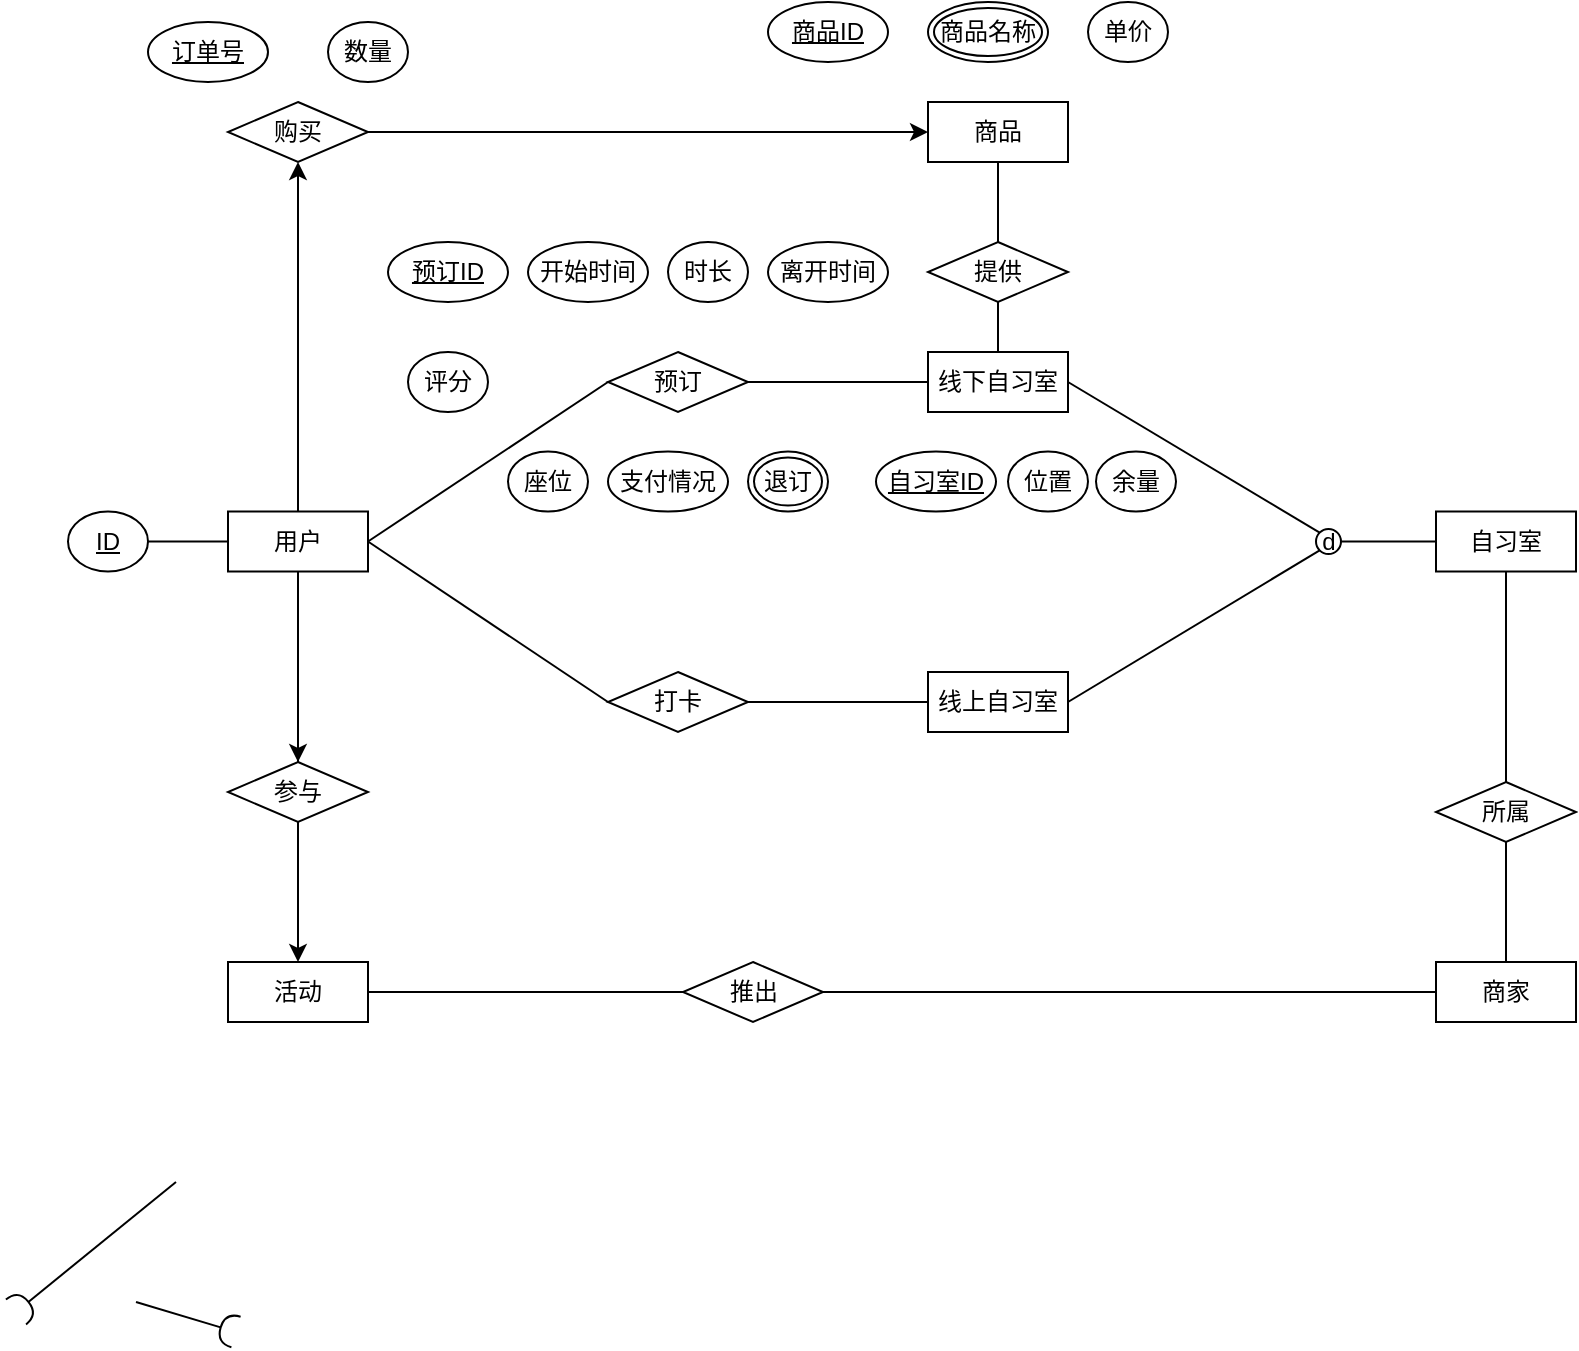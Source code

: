 <mxfile version="22.0.8" type="github">
  <diagram id="R2lEEEUBdFMjLlhIrx00" name="Page-1">
    <mxGraphModel dx="989" dy="523" grid="1" gridSize="10" guides="1" tooltips="1" connect="1" arrows="1" fold="1" page="1" pageScale="1" pageWidth="850" pageHeight="1100" math="0" shadow="0" extFonts="Permanent Marker^https://fonts.googleapis.com/css?family=Permanent+Marker">
      <root>
        <mxCell id="0" />
        <mxCell id="1" parent="0" />
        <mxCell id="6-vCffH0rU1hF1be56Wz-1" value="线上自习室" style="whiteSpace=wrap;html=1;align=center;" vertex="1" parent="1">
          <mxGeometry x="486" y="345" width="70" height="30" as="geometry" />
        </mxCell>
        <mxCell id="6-vCffH0rU1hF1be56Wz-29" style="edgeStyle=orthogonalEdgeStyle;rounded=0;orthogonalLoop=1;jettySize=auto;html=1;entryX=0.5;entryY=1;entryDx=0;entryDy=0;" edge="1" parent="1" source="6-vCffH0rU1hF1be56Wz-2" target="6-vCffH0rU1hF1be56Wz-28">
          <mxGeometry relative="1" as="geometry" />
        </mxCell>
        <mxCell id="6-vCffH0rU1hF1be56Wz-45" style="edgeStyle=orthogonalEdgeStyle;rounded=0;orthogonalLoop=1;jettySize=auto;html=1;entryX=0.5;entryY=0;entryDx=0;entryDy=0;" edge="1" parent="1" source="6-vCffH0rU1hF1be56Wz-2" target="6-vCffH0rU1hF1be56Wz-44">
          <mxGeometry relative="1" as="geometry" />
        </mxCell>
        <mxCell id="6-vCffH0rU1hF1be56Wz-2" value="用户" style="whiteSpace=wrap;html=1;align=center;" vertex="1" parent="1">
          <mxGeometry x="136" y="264.75" width="70" height="30" as="geometry" />
        </mxCell>
        <mxCell id="6-vCffH0rU1hF1be56Wz-4" value="商家" style="whiteSpace=wrap;html=1;align=center;" vertex="1" parent="1">
          <mxGeometry x="740" y="490" width="70" height="30" as="geometry" />
        </mxCell>
        <mxCell id="6-vCffH0rU1hF1be56Wz-5" value="商品" style="whiteSpace=wrap;html=1;align=center;" vertex="1" parent="1">
          <mxGeometry x="486" y="60" width="70" height="30" as="geometry" />
        </mxCell>
        <mxCell id="6-vCffH0rU1hF1be56Wz-6" value="打卡" style="shape=rhombus;perimeter=rhombusPerimeter;whiteSpace=wrap;html=1;align=center;" vertex="1" parent="1">
          <mxGeometry x="326" y="345" width="70" height="30" as="geometry" />
        </mxCell>
        <mxCell id="6-vCffH0rU1hF1be56Wz-7" value="线下自习室" style="whiteSpace=wrap;html=1;align=center;" vertex="1" parent="1">
          <mxGeometry x="486" y="185" width="70" height="30" as="geometry" />
        </mxCell>
        <mxCell id="6-vCffH0rU1hF1be56Wz-8" value="自习室" style="whiteSpace=wrap;html=1;align=center;" vertex="1" parent="1">
          <mxGeometry x="740" y="264.75" width="70" height="30" as="geometry" />
        </mxCell>
        <mxCell id="6-vCffH0rU1hF1be56Wz-13" value="" style="endArrow=none;html=1;rounded=0;entryX=1;entryY=0.5;entryDx=0;entryDy=0;startArrow=halfCircle;startFill=0;sourcePerimeterSpacing=0;strokeWidth=1;" edge="1" parent="1">
          <mxGeometry relative="1" as="geometry">
            <mxPoint x="140" y="675" as="sourcePoint" />
            <mxPoint x="90" y="660.0" as="targetPoint" />
            <Array as="points" />
          </mxGeometry>
        </mxCell>
        <mxCell id="6-vCffH0rU1hF1be56Wz-16" value="" style="endArrow=none;html=1;rounded=0;entryX=1;entryY=0.5;entryDx=0;entryDy=0;startArrow=halfCircle;startFill=0;sourcePerimeterSpacing=0;strokeWidth=1;" edge="1" parent="1">
          <mxGeometry relative="1" as="geometry">
            <mxPoint x="30" y="665" as="sourcePoint" />
            <mxPoint x="110" y="600.0" as="targetPoint" />
            <Array as="points" />
          </mxGeometry>
        </mxCell>
        <mxCell id="6-vCffH0rU1hF1be56Wz-18" value="" style="endArrow=none;html=1;rounded=0;exitX=0;exitY=1;exitDx=0;exitDy=0;entryX=1;entryY=0.5;entryDx=0;entryDy=0;" edge="1" parent="1" source="6-vCffH0rU1hF1be56Wz-19" target="6-vCffH0rU1hF1be56Wz-1">
          <mxGeometry relative="1" as="geometry">
            <mxPoint x="618.496" y="252.416" as="sourcePoint" />
            <mxPoint x="646" y="230" as="targetPoint" />
          </mxGeometry>
        </mxCell>
        <mxCell id="6-vCffH0rU1hF1be56Wz-20" value="" style="endArrow=none;html=1;rounded=0;" edge="1" parent="1" source="6-vCffH0rU1hF1be56Wz-8" target="6-vCffH0rU1hF1be56Wz-19">
          <mxGeometry relative="1" as="geometry">
            <mxPoint x="606" y="260" as="sourcePoint" />
            <mxPoint x="646" y="230" as="targetPoint" />
          </mxGeometry>
        </mxCell>
        <mxCell id="6-vCffH0rU1hF1be56Wz-19" value="d" style="ellipse;whiteSpace=wrap;html=1;aspect=fixed;" vertex="1" parent="1">
          <mxGeometry x="680" y="273.5" width="12.5" height="12.5" as="geometry" />
        </mxCell>
        <mxCell id="6-vCffH0rU1hF1be56Wz-21" value="" style="endArrow=none;html=1;rounded=0;entryX=1;entryY=0.5;entryDx=0;entryDy=0;exitX=0;exitY=0;exitDx=0;exitDy=0;" edge="1" parent="1" source="6-vCffH0rU1hF1be56Wz-19" target="6-vCffH0rU1hF1be56Wz-7">
          <mxGeometry relative="1" as="geometry">
            <mxPoint x="436" y="370" as="sourcePoint" />
            <mxPoint x="676" y="225" as="targetPoint" />
          </mxGeometry>
        </mxCell>
        <mxCell id="6-vCffH0rU1hF1be56Wz-24" value="预订" style="shape=rhombus;perimeter=rhombusPerimeter;whiteSpace=wrap;html=1;align=center;" vertex="1" parent="1">
          <mxGeometry x="326" y="185" width="70" height="30" as="geometry" />
        </mxCell>
        <mxCell id="6-vCffH0rU1hF1be56Wz-30" style="edgeStyle=orthogonalEdgeStyle;rounded=0;orthogonalLoop=1;jettySize=auto;html=1;entryX=0;entryY=0.5;entryDx=0;entryDy=0;" edge="1" parent="1" source="6-vCffH0rU1hF1be56Wz-28" target="6-vCffH0rU1hF1be56Wz-5">
          <mxGeometry relative="1" as="geometry" />
        </mxCell>
        <mxCell id="6-vCffH0rU1hF1be56Wz-28" value="购买" style="shape=rhombus;perimeter=rhombusPerimeter;whiteSpace=wrap;html=1;align=center;" vertex="1" parent="1">
          <mxGeometry x="136" y="60" width="70" height="30" as="geometry" />
        </mxCell>
        <mxCell id="6-vCffH0rU1hF1be56Wz-31" value="提供" style="shape=rhombus;perimeter=rhombusPerimeter;whiteSpace=wrap;html=1;align=center;" vertex="1" parent="1">
          <mxGeometry x="486" y="130" width="70" height="30" as="geometry" />
        </mxCell>
        <mxCell id="6-vCffH0rU1hF1be56Wz-34" value="所属" style="shape=rhombus;perimeter=rhombusPerimeter;whiteSpace=wrap;html=1;align=center;" vertex="1" parent="1">
          <mxGeometry x="740" y="400" width="70" height="30" as="geometry" />
        </mxCell>
        <mxCell id="6-vCffH0rU1hF1be56Wz-39" value="活动" style="whiteSpace=wrap;html=1;align=center;" vertex="1" parent="1">
          <mxGeometry x="136" y="490" width="70" height="30" as="geometry" />
        </mxCell>
        <mxCell id="6-vCffH0rU1hF1be56Wz-41" value="推出" style="shape=rhombus;perimeter=rhombusPerimeter;whiteSpace=wrap;html=1;align=center;" vertex="1" parent="1">
          <mxGeometry x="363.5" y="490" width="70" height="30" as="geometry" />
        </mxCell>
        <mxCell id="6-vCffH0rU1hF1be56Wz-46" style="edgeStyle=orthogonalEdgeStyle;rounded=0;orthogonalLoop=1;jettySize=auto;html=1;entryX=0.5;entryY=0;entryDx=0;entryDy=0;exitX=0.5;exitY=1;exitDx=0;exitDy=0;" edge="1" parent="1" source="6-vCffH0rU1hF1be56Wz-44" target="6-vCffH0rU1hF1be56Wz-39">
          <mxGeometry relative="1" as="geometry">
            <Array as="points">
              <mxPoint x="171" y="340" />
              <mxPoint x="171" y="340" />
            </Array>
          </mxGeometry>
        </mxCell>
        <mxCell id="6-vCffH0rU1hF1be56Wz-44" value="参与" style="shape=rhombus;perimeter=rhombusPerimeter;whiteSpace=wrap;html=1;align=center;" vertex="1" parent="1">
          <mxGeometry x="136" y="390" width="70" height="30" as="geometry" />
        </mxCell>
        <mxCell id="6-vCffH0rU1hF1be56Wz-49" value="" style="endArrow=none;html=1;rounded=0;exitX=1;exitY=0.5;exitDx=0;exitDy=0;entryX=0;entryY=0.5;entryDx=0;entryDy=0;" edge="1" parent="1" source="6-vCffH0rU1hF1be56Wz-2" target="6-vCffH0rU1hF1be56Wz-24">
          <mxGeometry width="50" height="50" relative="1" as="geometry">
            <mxPoint x="236" y="270" as="sourcePoint" />
            <mxPoint x="576" y="330" as="targetPoint" />
          </mxGeometry>
        </mxCell>
        <mxCell id="6-vCffH0rU1hF1be56Wz-50" value="" style="endArrow=none;html=1;rounded=0;exitX=1;exitY=0.5;exitDx=0;exitDy=0;entryX=0;entryY=0.5;entryDx=0;entryDy=0;" edge="1" parent="1" source="6-vCffH0rU1hF1be56Wz-2" target="6-vCffH0rU1hF1be56Wz-6">
          <mxGeometry width="50" height="50" relative="1" as="geometry">
            <mxPoint x="526" y="380" as="sourcePoint" />
            <mxPoint x="576" y="330" as="targetPoint" />
          </mxGeometry>
        </mxCell>
        <mxCell id="6-vCffH0rU1hF1be56Wz-51" value="" style="endArrow=none;html=1;rounded=0;exitX=1;exitY=0.5;exitDx=0;exitDy=0;entryX=0;entryY=0.5;entryDx=0;entryDy=0;" edge="1" parent="1" source="6-vCffH0rU1hF1be56Wz-24" target="6-vCffH0rU1hF1be56Wz-7">
          <mxGeometry width="50" height="50" relative="1" as="geometry">
            <mxPoint x="216" y="235" as="sourcePoint" />
            <mxPoint x="336" y="235" as="targetPoint" />
          </mxGeometry>
        </mxCell>
        <mxCell id="6-vCffH0rU1hF1be56Wz-52" value="" style="endArrow=none;html=1;rounded=0;entryX=0;entryY=0.5;entryDx=0;entryDy=0;" edge="1" parent="1" target="6-vCffH0rU1hF1be56Wz-1">
          <mxGeometry width="50" height="50" relative="1" as="geometry">
            <mxPoint x="396" y="360" as="sourcePoint" />
            <mxPoint x="346" y="245" as="targetPoint" />
          </mxGeometry>
        </mxCell>
        <mxCell id="6-vCffH0rU1hF1be56Wz-53" value="" style="endArrow=none;html=1;rounded=0;exitX=0.5;exitY=1;exitDx=0;exitDy=0;entryX=0.5;entryY=0;entryDx=0;entryDy=0;" edge="1" parent="1" source="6-vCffH0rU1hF1be56Wz-31" target="6-vCffH0rU1hF1be56Wz-7">
          <mxGeometry width="50" height="50" relative="1" as="geometry">
            <mxPoint x="236" y="255" as="sourcePoint" />
            <mxPoint x="356" y="255" as="targetPoint" />
          </mxGeometry>
        </mxCell>
        <mxCell id="6-vCffH0rU1hF1be56Wz-54" value="" style="endArrow=none;html=1;rounded=0;exitX=0.5;exitY=1;exitDx=0;exitDy=0;entryX=0.5;entryY=0;entryDx=0;entryDy=0;" edge="1" parent="1" source="6-vCffH0rU1hF1be56Wz-5" target="6-vCffH0rU1hF1be56Wz-31">
          <mxGeometry width="50" height="50" relative="1" as="geometry">
            <mxPoint x="246" y="265" as="sourcePoint" />
            <mxPoint x="366" y="265" as="targetPoint" />
          </mxGeometry>
        </mxCell>
        <mxCell id="6-vCffH0rU1hF1be56Wz-55" value="" style="endArrow=none;html=1;rounded=0;exitX=0.5;exitY=0;exitDx=0;exitDy=0;entryX=0.5;entryY=1;entryDx=0;entryDy=0;" edge="1" parent="1" source="6-vCffH0rU1hF1be56Wz-34" target="6-vCffH0rU1hF1be56Wz-8">
          <mxGeometry width="50" height="50" relative="1" as="geometry">
            <mxPoint x="256" y="275" as="sourcePoint" />
            <mxPoint x="376" y="275" as="targetPoint" />
          </mxGeometry>
        </mxCell>
        <mxCell id="6-vCffH0rU1hF1be56Wz-56" value="" style="endArrow=none;html=1;rounded=0;exitX=0.5;exitY=0;exitDx=0;exitDy=0;entryX=0.5;entryY=1;entryDx=0;entryDy=0;" edge="1" parent="1" source="6-vCffH0rU1hF1be56Wz-4" target="6-vCffH0rU1hF1be56Wz-34">
          <mxGeometry width="50" height="50" relative="1" as="geometry">
            <mxPoint x="266" y="285" as="sourcePoint" />
            <mxPoint x="386" y="285" as="targetPoint" />
          </mxGeometry>
        </mxCell>
        <mxCell id="6-vCffH0rU1hF1be56Wz-57" value="" style="endArrow=none;html=1;rounded=0;exitX=1;exitY=0.5;exitDx=0;exitDy=0;entryX=0;entryY=0.5;entryDx=0;entryDy=0;" edge="1" parent="1" source="6-vCffH0rU1hF1be56Wz-41" target="6-vCffH0rU1hF1be56Wz-4">
          <mxGeometry width="50" height="50" relative="1" as="geometry">
            <mxPoint x="276" y="295" as="sourcePoint" />
            <mxPoint x="396" y="295" as="targetPoint" />
          </mxGeometry>
        </mxCell>
        <mxCell id="6-vCffH0rU1hF1be56Wz-58" value="" style="endArrow=none;html=1;rounded=0;exitX=1;exitY=0.5;exitDx=0;exitDy=0;entryX=0;entryY=0.5;entryDx=0;entryDy=0;" edge="1" parent="1" source="6-vCffH0rU1hF1be56Wz-39" target="6-vCffH0rU1hF1be56Wz-41">
          <mxGeometry width="50" height="50" relative="1" as="geometry">
            <mxPoint x="286" y="305" as="sourcePoint" />
            <mxPoint x="406" y="305" as="targetPoint" />
          </mxGeometry>
        </mxCell>
        <mxCell id="6-vCffH0rU1hF1be56Wz-59" value="ID" style="ellipse;whiteSpace=wrap;html=1;align=center;fontStyle=4;" vertex="1" parent="1">
          <mxGeometry x="56" y="264.75" width="40" height="30" as="geometry" />
        </mxCell>
        <mxCell id="6-vCffH0rU1hF1be56Wz-63" value="" style="endArrow=none;html=1;rounded=0;exitX=1;exitY=0.5;exitDx=0;exitDy=0;entryX=0;entryY=0.5;entryDx=0;entryDy=0;" edge="1" parent="1" source="6-vCffH0rU1hF1be56Wz-59" target="6-vCffH0rU1hF1be56Wz-2">
          <mxGeometry width="50" height="50" relative="1" as="geometry">
            <mxPoint x="356" y="260" as="sourcePoint" />
            <mxPoint x="406" y="210" as="targetPoint" />
          </mxGeometry>
        </mxCell>
        <mxCell id="6-vCffH0rU1hF1be56Wz-64" value="单价" style="ellipse;whiteSpace=wrap;html=1;align=center;" vertex="1" parent="1">
          <mxGeometry x="566" y="10" width="40" height="30" as="geometry" />
        </mxCell>
        <mxCell id="6-vCffH0rU1hF1be56Wz-65" value="商品名称" style="ellipse;shape=doubleEllipse;margin=3;whiteSpace=wrap;html=1;align=center;" vertex="1" parent="1">
          <mxGeometry x="486" y="10" width="60" height="30" as="geometry" />
        </mxCell>
        <mxCell id="6-vCffH0rU1hF1be56Wz-66" value="商品ID" style="ellipse;whiteSpace=wrap;html=1;align=center;fontStyle=4;" vertex="1" parent="1">
          <mxGeometry x="406" y="10" width="60" height="30" as="geometry" />
        </mxCell>
        <mxCell id="6-vCffH0rU1hF1be56Wz-68" value="订单号" style="ellipse;whiteSpace=wrap;html=1;align=center;fontStyle=4;" vertex="1" parent="1">
          <mxGeometry x="96" y="20" width="60" height="30" as="geometry" />
        </mxCell>
        <mxCell id="6-vCffH0rU1hF1be56Wz-69" value="数量" style="ellipse;whiteSpace=wrap;html=1;align=center;" vertex="1" parent="1">
          <mxGeometry x="186" y="20" width="40" height="30" as="geometry" />
        </mxCell>
        <mxCell id="6-vCffH0rU1hF1be56Wz-70" value="预订ID" style="ellipse;whiteSpace=wrap;html=1;align=center;fontStyle=4;" vertex="1" parent="1">
          <mxGeometry x="216" y="130" width="60" height="30" as="geometry" />
        </mxCell>
        <mxCell id="6-vCffH0rU1hF1be56Wz-72" value="开始时间" style="ellipse;whiteSpace=wrap;html=1;align=center;" vertex="1" parent="1">
          <mxGeometry x="286" y="130" width="60" height="30" as="geometry" />
        </mxCell>
        <mxCell id="6-vCffH0rU1hF1be56Wz-73" value="时长" style="ellipse;whiteSpace=wrap;html=1;align=center;" vertex="1" parent="1">
          <mxGeometry x="356" y="130" width="40" height="30" as="geometry" />
        </mxCell>
        <mxCell id="6-vCffH0rU1hF1be56Wz-74" value="离开时间" style="ellipse;whiteSpace=wrap;html=1;align=center;" vertex="1" parent="1">
          <mxGeometry x="406" y="130" width="60" height="30" as="geometry" />
        </mxCell>
        <mxCell id="6-vCffH0rU1hF1be56Wz-75" value="座位" style="ellipse;whiteSpace=wrap;html=1;align=center;" vertex="1" parent="1">
          <mxGeometry x="276" y="234.75" width="40" height="30" as="geometry" />
        </mxCell>
        <mxCell id="6-vCffH0rU1hF1be56Wz-77" value="支付情况" style="ellipse;whiteSpace=wrap;html=1;align=center;" vertex="1" parent="1">
          <mxGeometry x="326" y="234.75" width="60" height="30" as="geometry" />
        </mxCell>
        <mxCell id="6-vCffH0rU1hF1be56Wz-79" value="退订" style="ellipse;shape=doubleEllipse;margin=3;whiteSpace=wrap;html=1;align=center;" vertex="1" parent="1">
          <mxGeometry x="396" y="234.75" width="40" height="30" as="geometry" />
        </mxCell>
        <mxCell id="6-vCffH0rU1hF1be56Wz-81" value="评分" style="ellipse;whiteSpace=wrap;html=1;align=center;" vertex="1" parent="1">
          <mxGeometry x="226" y="185" width="40" height="30" as="geometry" />
        </mxCell>
        <mxCell id="6-vCffH0rU1hF1be56Wz-84" value="自习室ID" style="ellipse;whiteSpace=wrap;html=1;align=center;fontStyle=4;" vertex="1" parent="1">
          <mxGeometry x="460" y="234.75" width="60" height="30" as="geometry" />
        </mxCell>
        <mxCell id="6-vCffH0rU1hF1be56Wz-85" value="位置" style="ellipse;whiteSpace=wrap;html=1;align=center;" vertex="1" parent="1">
          <mxGeometry x="526" y="234.75" width="40" height="30" as="geometry" />
        </mxCell>
        <mxCell id="6-vCffH0rU1hF1be56Wz-88" value="余量" style="ellipse;whiteSpace=wrap;html=1;align=center;" vertex="1" parent="1">
          <mxGeometry x="570" y="234.75" width="40" height="30" as="geometry" />
        </mxCell>
      </root>
    </mxGraphModel>
  </diagram>
</mxfile>
